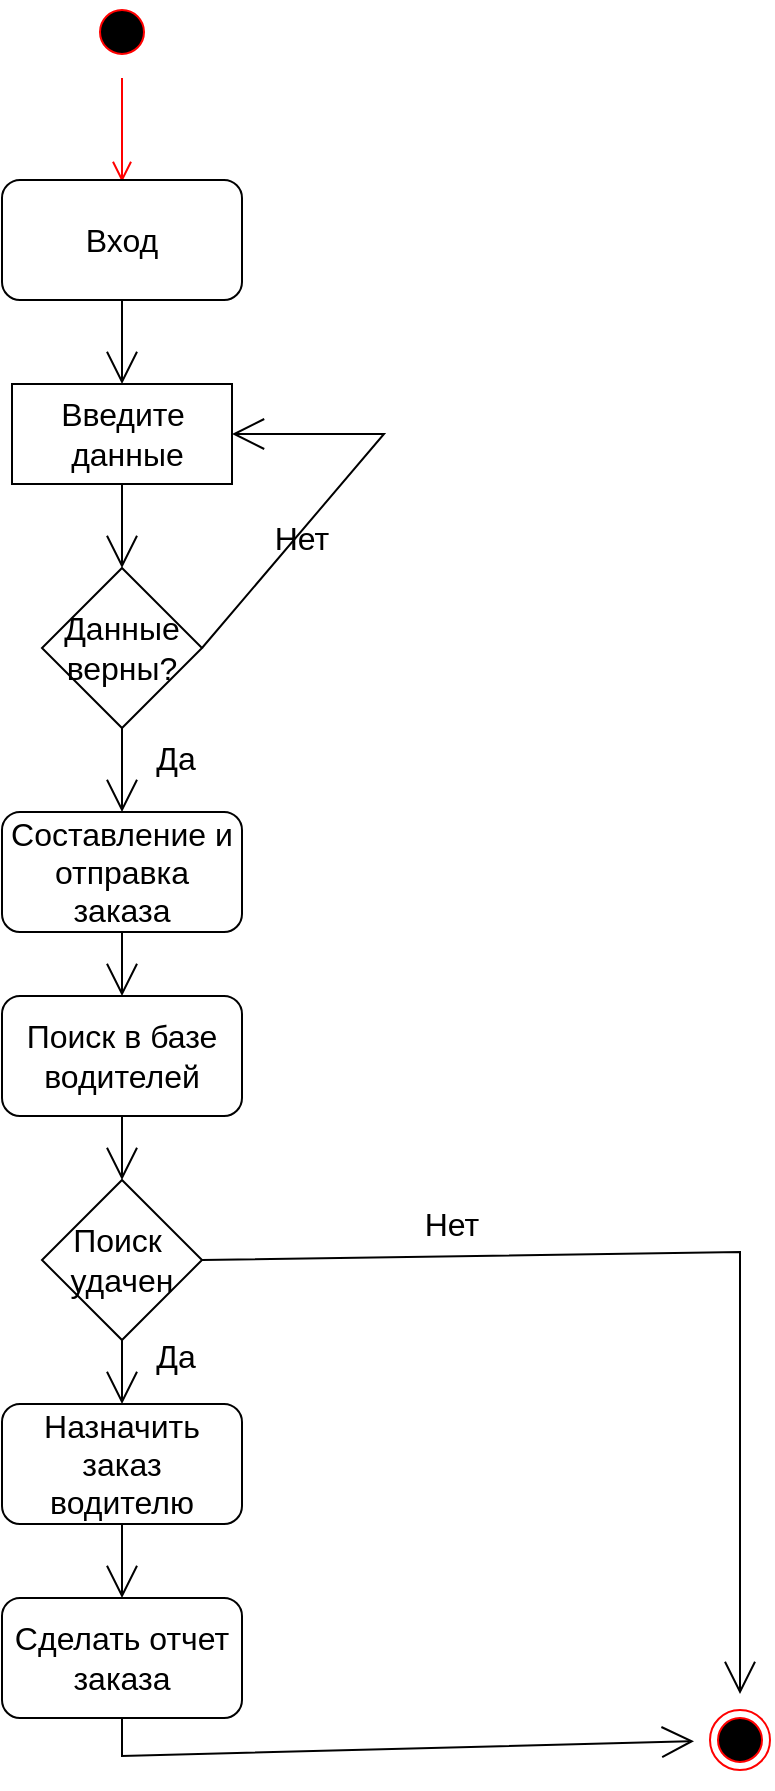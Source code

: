<mxfile version="20.7.4" type="device"><diagram id="IiSFRxyOohL2XL2Hz47J" name="Страница 1"><mxGraphModel dx="451" dy="975" grid="0" gridSize="10" guides="1" tooltips="1" connect="1" arrows="1" fold="1" page="0" pageScale="1" pageWidth="827" pageHeight="1169" math="0" shadow="0"><root><mxCell id="0"/><mxCell id="1" parent="0"/><mxCell id="IYuRHqlYadxXB5U-wxWU-1" value="" style="ellipse;html=1;shape=startState;fillColor=#000000;strokeColor=#ff0000;fontSize=16;" vertex="1" parent="1"><mxGeometry x="228" y="-73" width="30" height="30" as="geometry"/></mxCell><mxCell id="IYuRHqlYadxXB5U-wxWU-2" value="" style="edgeStyle=orthogonalEdgeStyle;html=1;verticalAlign=bottom;endArrow=open;endSize=8;strokeColor=#ff0000;rounded=0;fontSize=12;sourcePerimeterSpacing=8;targetPerimeterSpacing=8;curved=1;" edge="1" source="IYuRHqlYadxXB5U-wxWU-1" parent="1"><mxGeometry relative="1" as="geometry"><mxPoint x="243" y="17" as="targetPoint"/></mxGeometry></mxCell><mxCell id="IYuRHqlYadxXB5U-wxWU-5" style="edgeStyle=none;curved=1;rounded=0;orthogonalLoop=1;jettySize=auto;html=1;exitX=0.5;exitY=1;exitDx=0;exitDy=0;entryX=0.5;entryY=0;entryDx=0;entryDy=0;fontSize=12;endArrow=open;startSize=14;endSize=14;sourcePerimeterSpacing=8;targetPerimeterSpacing=8;" edge="1" parent="1" source="IYuRHqlYadxXB5U-wxWU-3" target="IYuRHqlYadxXB5U-wxWU-4"><mxGeometry relative="1" as="geometry"/></mxCell><mxCell id="IYuRHqlYadxXB5U-wxWU-3" value="Вход" style="rounded=1;whiteSpace=wrap;html=1;fontSize=16;" vertex="1" parent="1"><mxGeometry x="183" y="16" width="120" height="60" as="geometry"/></mxCell><mxCell id="IYuRHqlYadxXB5U-wxWU-7" style="edgeStyle=none;curved=1;rounded=0;orthogonalLoop=1;jettySize=auto;html=1;exitX=0.5;exitY=1;exitDx=0;exitDy=0;entryX=0.5;entryY=0;entryDx=0;entryDy=0;fontSize=12;endArrow=open;startSize=14;endSize=14;sourcePerimeterSpacing=8;targetPerimeterSpacing=8;" edge="1" parent="1" source="IYuRHqlYadxXB5U-wxWU-4" target="IYuRHqlYadxXB5U-wxWU-6"><mxGeometry relative="1" as="geometry"/></mxCell><mxCell id="IYuRHqlYadxXB5U-wxWU-4" value="Введите&lt;br&gt;&amp;nbsp;данные" style="html=1;fontSize=16;" vertex="1" parent="1"><mxGeometry x="188" y="118" width="110" height="50" as="geometry"/></mxCell><mxCell id="IYuRHqlYadxXB5U-wxWU-9" style="edgeStyle=none;rounded=0;orthogonalLoop=1;jettySize=auto;html=1;exitX=1;exitY=0.5;exitDx=0;exitDy=0;fontSize=12;endArrow=open;startSize=14;endSize=14;sourcePerimeterSpacing=8;targetPerimeterSpacing=8;entryX=1;entryY=0.5;entryDx=0;entryDy=0;" edge="1" parent="1" source="IYuRHqlYadxXB5U-wxWU-6" target="IYuRHqlYadxXB5U-wxWU-4"><mxGeometry relative="1" as="geometry"><mxPoint x="412.381" y="250.429" as="targetPoint"/><Array as="points"><mxPoint x="374" y="143"/></Array></mxGeometry></mxCell><mxCell id="IYuRHqlYadxXB5U-wxWU-12" style="edgeStyle=none;rounded=0;orthogonalLoop=1;jettySize=auto;html=1;exitX=0.5;exitY=1;exitDx=0;exitDy=0;entryX=0.5;entryY=0;entryDx=0;entryDy=0;fontSize=12;endArrow=open;startSize=14;endSize=14;sourcePerimeterSpacing=8;targetPerimeterSpacing=8;" edge="1" parent="1" source="IYuRHqlYadxXB5U-wxWU-6" target="IYuRHqlYadxXB5U-wxWU-11"><mxGeometry relative="1" as="geometry"/></mxCell><mxCell id="IYuRHqlYadxXB5U-wxWU-6" value="Данные&lt;br&gt;верны?" style="rhombus;whiteSpace=wrap;html=1;fontSize=16;" vertex="1" parent="1"><mxGeometry x="203" y="210" width="80" height="80" as="geometry"/></mxCell><mxCell id="IYuRHqlYadxXB5U-wxWU-10" value="Нет" style="text;strokeColor=none;fillColor=none;html=1;align=center;verticalAlign=middle;whiteSpace=wrap;rounded=0;fontSize=16;" vertex="1" parent="1"><mxGeometry x="303" y="180" width="60" height="30" as="geometry"/></mxCell><mxCell id="IYuRHqlYadxXB5U-wxWU-16" style="edgeStyle=none;rounded=0;orthogonalLoop=1;jettySize=auto;html=1;exitX=0.5;exitY=1;exitDx=0;exitDy=0;entryX=0.5;entryY=0;entryDx=0;entryDy=0;fontSize=12;endArrow=open;startSize=14;endSize=14;sourcePerimeterSpacing=8;targetPerimeterSpacing=8;" edge="1" parent="1" source="IYuRHqlYadxXB5U-wxWU-11" target="IYuRHqlYadxXB5U-wxWU-15"><mxGeometry relative="1" as="geometry"/></mxCell><mxCell id="IYuRHqlYadxXB5U-wxWU-11" value="Составление и&lt;br&gt;отправка заказа" style="rounded=1;whiteSpace=wrap;html=1;fontSize=16;" vertex="1" parent="1"><mxGeometry x="183" y="332" width="120" height="60" as="geometry"/></mxCell><mxCell id="IYuRHqlYadxXB5U-wxWU-13" value="Да" style="text;strokeColor=none;fillColor=none;html=1;align=center;verticalAlign=middle;whiteSpace=wrap;rounded=0;fontSize=16;" vertex="1" parent="1"><mxGeometry x="240" y="290" width="60" height="30" as="geometry"/></mxCell><mxCell id="IYuRHqlYadxXB5U-wxWU-18" style="edgeStyle=none;rounded=0;orthogonalLoop=1;jettySize=auto;html=1;exitX=0.5;exitY=1;exitDx=0;exitDy=0;entryX=0.5;entryY=0;entryDx=0;entryDy=0;fontSize=12;endArrow=open;startSize=14;endSize=14;sourcePerimeterSpacing=8;targetPerimeterSpacing=8;" edge="1" parent="1" source="IYuRHqlYadxXB5U-wxWU-15" target="IYuRHqlYadxXB5U-wxWU-17"><mxGeometry relative="1" as="geometry"/></mxCell><mxCell id="IYuRHqlYadxXB5U-wxWU-15" value="Поиск в базе&lt;br&gt;водителей" style="rounded=1;whiteSpace=wrap;html=1;fontSize=16;" vertex="1" parent="1"><mxGeometry x="183" y="424" width="120" height="60" as="geometry"/></mxCell><mxCell id="IYuRHqlYadxXB5U-wxWU-20" style="edgeStyle=none;rounded=0;orthogonalLoop=1;jettySize=auto;html=1;exitX=1;exitY=0.5;exitDx=0;exitDy=0;fontSize=12;endArrow=open;startSize=14;endSize=14;sourcePerimeterSpacing=8;targetPerimeterSpacing=8;" edge="1" parent="1" source="IYuRHqlYadxXB5U-wxWU-17" target="IYuRHqlYadxXB5U-wxWU-19"><mxGeometry relative="1" as="geometry"><Array as="points"><mxPoint x="552" y="552"/></Array></mxGeometry></mxCell><mxCell id="IYuRHqlYadxXB5U-wxWU-24" style="edgeStyle=none;rounded=0;orthogonalLoop=1;jettySize=auto;html=1;exitX=0.5;exitY=1;exitDx=0;exitDy=0;entryX=0.5;entryY=0;entryDx=0;entryDy=0;fontSize=12;endArrow=open;startSize=14;endSize=14;sourcePerimeterSpacing=8;targetPerimeterSpacing=8;" edge="1" parent="1" source="IYuRHqlYadxXB5U-wxWU-17" target="IYuRHqlYadxXB5U-wxWU-23"><mxGeometry relative="1" as="geometry"/></mxCell><mxCell id="IYuRHqlYadxXB5U-wxWU-17" value="Поиск&amp;nbsp;&lt;br&gt;удачен" style="rhombus;whiteSpace=wrap;html=1;fontSize=16;" vertex="1" parent="1"><mxGeometry x="203" y="516" width="80" height="80" as="geometry"/></mxCell><mxCell id="IYuRHqlYadxXB5U-wxWU-19" value="" style="ellipse;html=1;shape=endState;fillColor=#000000;strokeColor=#ff0000;fontSize=16;" vertex="1" parent="1"><mxGeometry x="537" y="781" width="30" height="30" as="geometry"/></mxCell><mxCell id="IYuRHqlYadxXB5U-wxWU-21" value="Нет" style="text;strokeColor=none;fillColor=none;html=1;align=center;verticalAlign=middle;whiteSpace=wrap;rounded=0;fontSize=16;" vertex="1" parent="1"><mxGeometry x="378" y="523" width="60" height="30" as="geometry"/></mxCell><mxCell id="IYuRHqlYadxXB5U-wxWU-27" style="edgeStyle=none;rounded=0;orthogonalLoop=1;jettySize=auto;html=1;exitX=0.5;exitY=1;exitDx=0;exitDy=0;entryX=0.5;entryY=0;entryDx=0;entryDy=0;fontSize=12;endArrow=open;startSize=14;endSize=14;sourcePerimeterSpacing=8;targetPerimeterSpacing=8;" edge="1" parent="1" source="IYuRHqlYadxXB5U-wxWU-23" target="IYuRHqlYadxXB5U-wxWU-26"><mxGeometry relative="1" as="geometry"/></mxCell><mxCell id="IYuRHqlYadxXB5U-wxWU-23" value="Назначить заказ&lt;br&gt;водителю" style="rounded=1;whiteSpace=wrap;html=1;fontSize=16;" vertex="1" parent="1"><mxGeometry x="183" y="628" width="120" height="60" as="geometry"/></mxCell><mxCell id="IYuRHqlYadxXB5U-wxWU-25" value="Да" style="text;strokeColor=none;fillColor=none;html=1;align=center;verticalAlign=middle;whiteSpace=wrap;rounded=0;fontSize=16;" vertex="1" parent="1"><mxGeometry x="240" y="589" width="60" height="30" as="geometry"/></mxCell><mxCell id="IYuRHqlYadxXB5U-wxWU-29" style="edgeStyle=none;rounded=0;orthogonalLoop=1;jettySize=auto;html=1;exitX=0.5;exitY=1;exitDx=0;exitDy=0;fontSize=12;endArrow=open;startSize=14;endSize=14;sourcePerimeterSpacing=8;targetPerimeterSpacing=8;" edge="1" parent="1" source="IYuRHqlYadxXB5U-wxWU-26" target="IYuRHqlYadxXB5U-wxWU-19"><mxGeometry relative="1" as="geometry"><Array as="points"><mxPoint x="243" y="804"/></Array></mxGeometry></mxCell><mxCell id="IYuRHqlYadxXB5U-wxWU-26" value="Сделать отчет&lt;br&gt;заказа" style="rounded=1;whiteSpace=wrap;html=1;fontSize=16;" vertex="1" parent="1"><mxGeometry x="183" y="725" width="120" height="60" as="geometry"/></mxCell></root></mxGraphModel></diagram></mxfile>